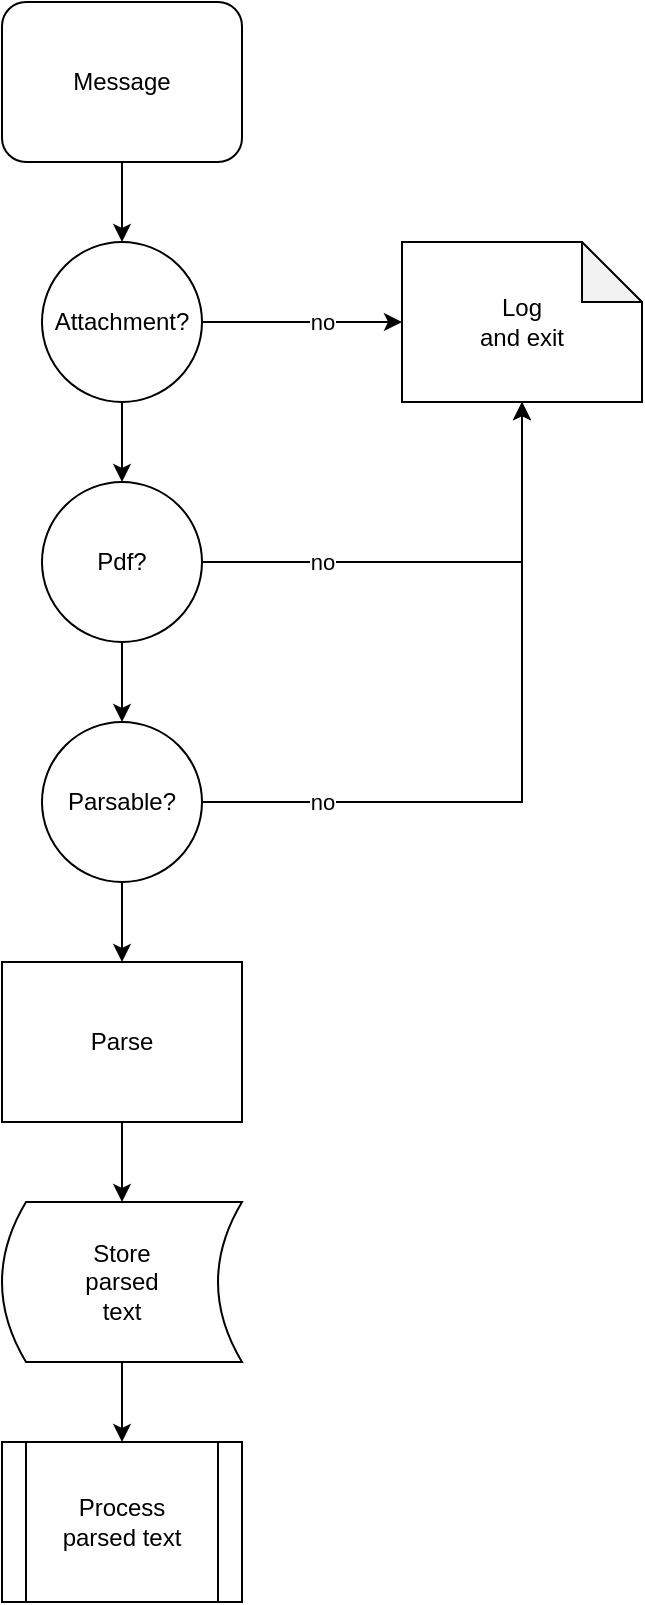 <mxfile version="13.1.3" pages="3">
    <diagram id="6hGFLwfOUW9BJ-s0fimq" name="process message">
        <mxGraphModel dx="799" dy="663" grid="1" gridSize="10" guides="1" tooltips="1" connect="1" arrows="1" fold="1" page="1" pageScale="1" pageWidth="827" pageHeight="1169" math="0" shadow="0">
            <root>
                <mxCell id="0"/>
                <mxCell id="1" parent="0"/>
                <mxCell id="24" value="Process&lt;br&gt;parsed text" style="shape=process;whiteSpace=wrap;html=1;backgroundOutline=1;" parent="1" vertex="1">
                    <mxGeometry x="40" y="760" width="120" height="80" as="geometry"/>
                </mxCell>
                <mxCell id="5hCIpTgkA4e_dHlcpvVI-35" style="edgeStyle=orthogonalEdgeStyle;rounded=0;orthogonalLoop=1;jettySize=auto;html=1;exitX=0.5;exitY=1;exitDx=0;exitDy=0;entryX=0.5;entryY=0;entryDx=0;entryDy=0;" parent="1" source="27" target="5hCIpTgkA4e_dHlcpvVI-31" edge="1">
                    <mxGeometry relative="1" as="geometry"/>
                </mxCell>
                <mxCell id="27" value="Message" style="rounded=1;whiteSpace=wrap;html=1;" parent="1" vertex="1">
                    <mxGeometry x="40" y="40" width="120" height="80" as="geometry"/>
                </mxCell>
                <mxCell id="ih-mNc5Shw5QJN74bIYA-37" value="Log&lt;br&gt;and exit" style="shape=note;whiteSpace=wrap;html=1;backgroundOutline=1;darkOpacity=0.05;" parent="1" vertex="1">
                    <mxGeometry x="240" y="160" width="120" height="80" as="geometry"/>
                </mxCell>
                <mxCell id="5hCIpTgkA4e_dHlcpvVI-36" style="edgeStyle=orthogonalEdgeStyle;rounded=0;orthogonalLoop=1;jettySize=auto;html=1;exitX=0.5;exitY=1;exitDx=0;exitDy=0;entryX=0.5;entryY=0;entryDx=0;entryDy=0;" parent="1" source="5hCIpTgkA4e_dHlcpvVI-31" target="5hCIpTgkA4e_dHlcpvVI-32" edge="1">
                    <mxGeometry relative="1" as="geometry"/>
                </mxCell>
                <mxCell id="5hCIpTgkA4e_dHlcpvVI-40" style="edgeStyle=orthogonalEdgeStyle;rounded=0;orthogonalLoop=1;jettySize=auto;html=1;exitX=1;exitY=0.5;exitDx=0;exitDy=0;entryX=0;entryY=0.5;entryDx=0;entryDy=0;entryPerimeter=0;" parent="1" source="5hCIpTgkA4e_dHlcpvVI-31" target="ih-mNc5Shw5QJN74bIYA-37" edge="1">
                    <mxGeometry relative="1" as="geometry"/>
                </mxCell>
                <mxCell id="5hCIpTgkA4e_dHlcpvVI-43" value="no" style="edgeLabel;html=1;align=center;verticalAlign=middle;resizable=0;points=[];" parent="5hCIpTgkA4e_dHlcpvVI-40" vertex="1" connectable="0">
                    <mxGeometry x="-0.2" relative="1" as="geometry">
                        <mxPoint x="20" as="offset"/>
                    </mxGeometry>
                </mxCell>
                <mxCell id="5hCIpTgkA4e_dHlcpvVI-31" value="Attachment?" style="ellipse;whiteSpace=wrap;html=1;aspect=fixed;" parent="1" vertex="1">
                    <mxGeometry x="60" y="160" width="80" height="80" as="geometry"/>
                </mxCell>
                <mxCell id="5hCIpTgkA4e_dHlcpvVI-37" style="edgeStyle=orthogonalEdgeStyle;rounded=0;orthogonalLoop=1;jettySize=auto;html=1;exitX=0.5;exitY=1;exitDx=0;exitDy=0;entryX=0.5;entryY=0;entryDx=0;entryDy=0;" parent="1" source="5hCIpTgkA4e_dHlcpvVI-32" target="5hCIpTgkA4e_dHlcpvVI-33" edge="1">
                    <mxGeometry relative="1" as="geometry"/>
                </mxCell>
                <mxCell id="5hCIpTgkA4e_dHlcpvVI-41" style="edgeStyle=orthogonalEdgeStyle;rounded=0;orthogonalLoop=1;jettySize=auto;html=1;exitX=1;exitY=0.5;exitDx=0;exitDy=0;entryX=0.5;entryY=1;entryDx=0;entryDy=0;entryPerimeter=0;" parent="1" source="5hCIpTgkA4e_dHlcpvVI-32" target="ih-mNc5Shw5QJN74bIYA-37" edge="1">
                    <mxGeometry relative="1" as="geometry"/>
                </mxCell>
                <mxCell id="5hCIpTgkA4e_dHlcpvVI-45" value="no" style="edgeLabel;html=1;align=center;verticalAlign=middle;resizable=0;points=[];" parent="5hCIpTgkA4e_dHlcpvVI-41" vertex="1" connectable="0">
                    <mxGeometry x="-0.467" y="2" relative="1" as="geometry">
                        <mxPoint x="-3.81" y="2" as="offset"/>
                    </mxGeometry>
                </mxCell>
                <mxCell id="5hCIpTgkA4e_dHlcpvVI-32" value="Pdf?" style="ellipse;whiteSpace=wrap;html=1;aspect=fixed;" parent="1" vertex="1">
                    <mxGeometry x="60" y="280" width="80" height="80" as="geometry"/>
                </mxCell>
                <mxCell id="5hCIpTgkA4e_dHlcpvVI-38" style="edgeStyle=orthogonalEdgeStyle;rounded=0;orthogonalLoop=1;jettySize=auto;html=1;exitX=0.5;exitY=1;exitDx=0;exitDy=0;entryX=0.5;entryY=0;entryDx=0;entryDy=0;" parent="1" source="5hCIpTgkA4e_dHlcpvVI-33" target="5hCIpTgkA4e_dHlcpvVI-34" edge="1">
                    <mxGeometry relative="1" as="geometry"/>
                </mxCell>
                <mxCell id="5hCIpTgkA4e_dHlcpvVI-42" style="edgeStyle=orthogonalEdgeStyle;rounded=0;orthogonalLoop=1;jettySize=auto;html=1;exitX=1;exitY=0.5;exitDx=0;exitDy=0;entryX=0.5;entryY=1;entryDx=0;entryDy=0;entryPerimeter=0;" parent="1" source="5hCIpTgkA4e_dHlcpvVI-33" target="ih-mNc5Shw5QJN74bIYA-37" edge="1">
                    <mxGeometry relative="1" as="geometry"/>
                </mxCell>
                <mxCell id="5hCIpTgkA4e_dHlcpvVI-46" value="no" style="edgeLabel;html=1;align=center;verticalAlign=middle;resizable=0;points=[];" parent="5hCIpTgkA4e_dHlcpvVI-42" vertex="1" connectable="0">
                    <mxGeometry x="-0.656" y="2" relative="1" as="geometry">
                        <mxPoint x="-1.9" y="2" as="offset"/>
                    </mxGeometry>
                </mxCell>
                <mxCell id="5hCIpTgkA4e_dHlcpvVI-33" value="Parsable?" style="ellipse;whiteSpace=wrap;html=1;aspect=fixed;" parent="1" vertex="1">
                    <mxGeometry x="60" y="400" width="80" height="80" as="geometry"/>
                </mxCell>
                <mxCell id="5hCIpTgkA4e_dHlcpvVI-52" value="" style="edgeStyle=orthogonalEdgeStyle;rounded=0;orthogonalLoop=1;jettySize=auto;html=1;" parent="1" source="5hCIpTgkA4e_dHlcpvVI-34" target="5hCIpTgkA4e_dHlcpvVI-51" edge="1">
                    <mxGeometry relative="1" as="geometry"/>
                </mxCell>
                <mxCell id="5hCIpTgkA4e_dHlcpvVI-34" value="Parse" style="rounded=0;whiteSpace=wrap;html=1;" parent="1" vertex="1">
                    <mxGeometry x="40" y="520" width="120" height="80" as="geometry"/>
                </mxCell>
                <mxCell id="5hCIpTgkA4e_dHlcpvVI-53" value="" style="edgeStyle=orthogonalEdgeStyle;rounded=0;orthogonalLoop=1;jettySize=auto;html=1;" parent="1" source="5hCIpTgkA4e_dHlcpvVI-51" target="24" edge="1">
                    <mxGeometry relative="1" as="geometry"/>
                </mxCell>
                <mxCell id="5hCIpTgkA4e_dHlcpvVI-51" value="&lt;span&gt;Store&lt;/span&gt;&lt;br&gt;&lt;span&gt;parsed&lt;/span&gt;&lt;br&gt;&lt;span&gt;text&lt;/span&gt;" style="shape=dataStorage;whiteSpace=wrap;html=1;" parent="1" vertex="1">
                    <mxGeometry x="40" y="640" width="120" height="80" as="geometry"/>
                </mxCell>
            </root>
        </mxGraphModel>
    </diagram>
    <diagram id="X0i2umhpxy6HBcnnzET7" name="process parsed text">
        <mxGraphModel dx="799" dy="663" grid="1" gridSize="10" guides="1" tooltips="1" connect="1" arrows="1" fold="1" page="1" pageScale="1" pageWidth="850" pageHeight="1100" math="0" shadow="0">
            <root>
                <mxCell id="o7PPtioLwJm91Y4R-C-H-0"/>
                <mxCell id="o7PPtioLwJm91Y4R-C-H-1" parent="o7PPtioLwJm91Y4R-C-H-0"/>
                <mxCell id="o7PPtioLwJm91Y4R-C-H-33" style="edgeStyle=orthogonalEdgeStyle;rounded=0;orthogonalLoop=1;jettySize=auto;html=1;exitX=1;exitY=0.5;exitDx=0;exitDy=0;entryX=0;entryY=0.5;entryDx=0;entryDy=0;" parent="o7PPtioLwJm91Y4R-C-H-1" source="o7PPtioLwJm91Y4R-C-H-3" target="o7PPtioLwJm91Y4R-C-H-5" edge="1">
                    <mxGeometry relative="1" as="geometry"/>
                </mxCell>
                <mxCell id="o7PPtioLwJm91Y4R-C-H-35" style="edgeStyle=orthogonalEdgeStyle;rounded=0;orthogonalLoop=1;jettySize=auto;html=1;exitX=0.5;exitY=1;exitDx=0;exitDy=0;entryX=0;entryY=0.5;entryDx=0;entryDy=0;" parent="o7PPtioLwJm91Y4R-C-H-1" source="o7PPtioLwJm91Y4R-C-H-3" target="o7PPtioLwJm91Y4R-C-H-34" edge="1">
                    <mxGeometry relative="1" as="geometry"/>
                </mxCell>
                <mxCell id="o7PPtioLwJm91Y4R-C-H-3" value="Parsed text" style="rounded=1;whiteSpace=wrap;html=1;" parent="o7PPtioLwJm91Y4R-C-H-1" vertex="1">
                    <mxGeometry x="40" y="40" width="120" height="80" as="geometry"/>
                </mxCell>
                <mxCell id="o7PPtioLwJm91Y4R-C-H-31" value="" style="edgeStyle=orthogonalEdgeStyle;rounded=0;orthogonalLoop=1;jettySize=auto;html=1;" parent="o7PPtioLwJm91Y4R-C-H-1" source="o7PPtioLwJm91Y4R-C-H-5" target="o7PPtioLwJm91Y4R-C-H-7" edge="1">
                    <mxGeometry relative="1" as="geometry"/>
                </mxCell>
                <mxCell id="o7PPtioLwJm91Y4R-C-H-5" value="Remove&lt;br&gt;whitespace" style="rounded=0;whiteSpace=wrap;html=1;" parent="o7PPtioLwJm91Y4R-C-H-1" vertex="1">
                    <mxGeometry x="200" y="40" width="120" height="80" as="geometry"/>
                </mxCell>
                <mxCell id="o7PPtioLwJm91Y4R-C-H-40" value="" style="edgeStyle=orthogonalEdgeStyle;rounded=0;orthogonalLoop=1;jettySize=auto;html=1;" parent="o7PPtioLwJm91Y4R-C-H-1" source="o7PPtioLwJm91Y4R-C-H-7" target="o7PPtioLwJm91Y4R-C-H-9" edge="1">
                    <mxGeometry relative="1" as="geometry"/>
                </mxCell>
                <mxCell id="o7PPtioLwJm91Y4R-C-H-7" value="Replace month names with month numbers" style="rounded=0;whiteSpace=wrap;html=1;" parent="o7PPtioLwJm91Y4R-C-H-1" vertex="1">
                    <mxGeometry x="360" y="40" width="120" height="80" as="geometry"/>
                </mxCell>
                <mxCell id="o7PPtioLwJm91Y4R-C-H-23" style="edgeStyle=orthogonalEdgeStyle;rounded=0;orthogonalLoop=1;jettySize=auto;html=1;exitX=0.5;exitY=1;exitDx=0;exitDy=0;entryX=0.5;entryY=0;entryDx=0;entryDy=0;" parent="o7PPtioLwJm91Y4R-C-H-1" source="o7PPtioLwJm91Y4R-C-H-9" target="o7PPtioLwJm91Y4R-C-H-14" edge="1">
                    <mxGeometry relative="1" as="geometry"/>
                </mxCell>
                <mxCell id="o7PPtioLwJm91Y4R-C-H-9" value="Find all datestrings&lt;br&gt;in parsed text" style="rounded=0;whiteSpace=wrap;html=1;" parent="o7PPtioLwJm91Y4R-C-H-1" vertex="1">
                    <mxGeometry x="360" y="160" width="120" height="80" as="geometry"/>
                </mxCell>
                <mxCell id="o7PPtioLwJm91Y4R-C-H-25" style="edgeStyle=orthogonalEdgeStyle;rounded=0;orthogonalLoop=1;jettySize=auto;html=1;exitX=0.5;exitY=1;exitDx=0;exitDy=0;entryX=0.5;entryY=0;entryDx=0;entryDy=0;" parent="o7PPtioLwJm91Y4R-C-H-1" source="o7PPtioLwJm91Y4R-C-H-11" target="o7PPtioLwJm91Y4R-C-H-18" edge="1">
                    <mxGeometry relative="1" as="geometry"/>
                </mxCell>
                <mxCell id="o7PPtioLwJm91Y4R-C-H-11" value="Get earliest date" style="rounded=0;whiteSpace=wrap;html=1;" parent="o7PPtioLwJm91Y4R-C-H-1" vertex="1">
                    <mxGeometry x="360" y="400" width="120" height="80" as="geometry"/>
                </mxCell>
                <mxCell id="o7PPtioLwJm91Y4R-C-H-24" style="edgeStyle=orthogonalEdgeStyle;rounded=0;orthogonalLoop=1;jettySize=auto;html=1;exitX=0.5;exitY=1;exitDx=0;exitDy=0;entryX=0.5;entryY=0;entryDx=0;entryDy=0;" parent="o7PPtioLwJm91Y4R-C-H-1" source="o7PPtioLwJm91Y4R-C-H-14" target="o7PPtioLwJm91Y4R-C-H-11" edge="1">
                    <mxGeometry relative="1" as="geometry"/>
                </mxCell>
                <mxCell id="o7PPtioLwJm91Y4R-C-H-28" style="edgeStyle=orthogonalEdgeStyle;rounded=0;orthogonalLoop=1;jettySize=auto;html=1;exitX=1;exitY=0.5;exitDx=0;exitDy=0;entryX=0;entryY=0.5;entryDx=0;entryDy=0;entryPerimeter=0;" parent="o7PPtioLwJm91Y4R-C-H-1" source="o7PPtioLwJm91Y4R-C-H-14" target="o7PPtioLwJm91Y4R-C-H-15" edge="1">
                    <mxGeometry relative="1" as="geometry"/>
                </mxCell>
                <mxCell id="o7PPtioLwJm91Y4R-C-H-45" value="no" style="edgeLabel;html=1;align=center;verticalAlign=middle;resizable=0;points=[];" parent="o7PPtioLwJm91Y4R-C-H-28" vertex="1" connectable="0">
                    <mxGeometry x="0.24" relative="1" as="geometry">
                        <mxPoint x="-2.29" as="offset"/>
                    </mxGeometry>
                </mxCell>
                <mxCell id="o7PPtioLwJm91Y4R-C-H-14" value="Dates&lt;br&gt;found?" style="ellipse;whiteSpace=wrap;html=1;aspect=fixed;" parent="o7PPtioLwJm91Y4R-C-H-1" vertex="1">
                    <mxGeometry x="380" y="280" width="80" height="80" as="geometry"/>
                </mxCell>
                <mxCell id="o7PPtioLwJm91Y4R-C-H-15" value="Log&lt;br&gt;and exit" style="shape=note;whiteSpace=wrap;html=1;backgroundOutline=1;darkOpacity=0.05;" parent="o7PPtioLwJm91Y4R-C-H-1" vertex="1">
                    <mxGeometry x="560" y="280" width="120" height="80" as="geometry"/>
                </mxCell>
                <mxCell id="o7PPtioLwJm91Y4R-C-H-19" style="edgeStyle=orthogonalEdgeStyle;rounded=0;orthogonalLoop=1;jettySize=auto;html=1;exitX=1;exitY=0.5;exitDx=0;exitDy=0;entryX=0;entryY=0.5;entryDx=0;entryDy=0;" parent="o7PPtioLwJm91Y4R-C-H-1" source="o7PPtioLwJm91Y4R-C-H-17" target="o7PPtioLwJm91Y4R-C-H-18" edge="1">
                    <mxGeometry relative="1" as="geometry"/>
                </mxCell>
                <mxCell id="o7PPtioLwJm91Y4R-C-H-17" value="Population&lt;br&gt;database" style="shape=cylinder;whiteSpace=wrap;html=1;boundedLbl=1;backgroundOutline=1;" parent="o7PPtioLwJm91Y4R-C-H-1" vertex="1">
                    <mxGeometry x="200" y="520" width="120" height="80" as="geometry"/>
                </mxCell>
                <mxCell id="o7PPtioLwJm91Y4R-C-H-30" style="edgeStyle=orthogonalEdgeStyle;rounded=0;orthogonalLoop=1;jettySize=auto;html=1;exitX=0.5;exitY=1;exitDx=0;exitDy=0;entryX=0.5;entryY=0;entryDx=0;entryDy=0;" parent="o7PPtioLwJm91Y4R-C-H-1" source="o7PPtioLwJm91Y4R-C-H-18" target="o7PPtioLwJm91Y4R-C-H-26" edge="1">
                    <mxGeometry relative="1" as="geometry"/>
                </mxCell>
                <mxCell id="o7PPtioLwJm91Y4R-C-H-18" value="Search population&lt;br&gt;by birth date" style="rounded=0;whiteSpace=wrap;html=1;" parent="o7PPtioLwJm91Y4R-C-H-1" vertex="1">
                    <mxGeometry x="360" y="520" width="120" height="80" as="geometry"/>
                </mxCell>
                <mxCell id="o7PPtioLwJm91Y4R-C-H-29" style="edgeStyle=orthogonalEdgeStyle;rounded=0;orthogonalLoop=1;jettySize=auto;html=1;exitX=1;exitY=0.5;exitDx=0;exitDy=0;entryX=0.5;entryY=1;entryDx=0;entryDy=0;entryPerimeter=0;" parent="o7PPtioLwJm91Y4R-C-H-1" source="o7PPtioLwJm91Y4R-C-H-26" target="o7PPtioLwJm91Y4R-C-H-15" edge="1">
                    <mxGeometry relative="1" as="geometry"/>
                </mxCell>
                <mxCell id="o7PPtioLwJm91Y4R-C-H-44" value="no" style="edgeLabel;html=1;align=center;verticalAlign=middle;resizable=0;points=[];" parent="o7PPtioLwJm91Y4R-C-H-29" vertex="1" connectable="0">
                    <mxGeometry x="-0.727" y="1" relative="1" as="geometry">
                        <mxPoint x="-5.14" y="0.99" as="offset"/>
                    </mxGeometry>
                </mxCell>
                <mxCell id="o7PPtioLwJm91Y4R-C-H-36" style="edgeStyle=orthogonalEdgeStyle;rounded=0;orthogonalLoop=1;jettySize=auto;html=1;exitX=0.5;exitY=1;exitDx=0;exitDy=0;entryX=0.5;entryY=0;entryDx=0;entryDy=0;" parent="o7PPtioLwJm91Y4R-C-H-1" source="o7PPtioLwJm91Y4R-C-H-26" target="o7PPtioLwJm91Y4R-C-H-34" edge="1">
                    <mxGeometry relative="1" as="geometry"/>
                </mxCell>
                <mxCell id="o7PPtioLwJm91Y4R-C-H-26" value="Students found?" style="ellipse;whiteSpace=wrap;html=1;aspect=fixed;" parent="o7PPtioLwJm91Y4R-C-H-1" vertex="1">
                    <mxGeometry x="380" y="640" width="80" height="80" as="geometry"/>
                </mxCell>
                <mxCell id="o7PPtioLwJm91Y4R-C-H-38" style="edgeStyle=orthogonalEdgeStyle;rounded=0;orthogonalLoop=1;jettySize=auto;html=1;exitX=0.5;exitY=1;exitDx=0;exitDy=0;entryX=0.5;entryY=0;entryDx=0;entryDy=0;" parent="o7PPtioLwJm91Y4R-C-H-1" source="o7PPtioLwJm91Y4R-C-H-34" target="o7PPtioLwJm91Y4R-C-H-37" edge="1">
                    <mxGeometry relative="1" as="geometry"/>
                </mxCell>
                <mxCell id="o7PPtioLwJm91Y4R-C-H-34" value="Search text&lt;br&gt;for names" style="rounded=0;whiteSpace=wrap;html=1;" parent="o7PPtioLwJm91Y4R-C-H-1" vertex="1">
                    <mxGeometry x="360" y="760" width="120" height="80" as="geometry"/>
                </mxCell>
                <mxCell id="o7PPtioLwJm91Y4R-C-H-39" style="edgeStyle=orthogonalEdgeStyle;rounded=0;orthogonalLoop=1;jettySize=auto;html=1;exitX=1;exitY=0.5;exitDx=0;exitDy=0;entryX=0.5;entryY=1;entryDx=0;entryDy=0;entryPerimeter=0;" parent="o7PPtioLwJm91Y4R-C-H-1" source="o7PPtioLwJm91Y4R-C-H-37" target="o7PPtioLwJm91Y4R-C-H-15" edge="1">
                    <mxGeometry relative="1" as="geometry"/>
                </mxCell>
                <mxCell id="o7PPtioLwJm91Y4R-C-H-46" value="no" style="edgeLabel;html=1;align=center;verticalAlign=middle;resizable=0;points=[];" parent="o7PPtioLwJm91Y4R-C-H-39" vertex="1" connectable="0">
                    <mxGeometry x="-0.831" relative="1" as="geometry">
                        <mxPoint y="-0.01" as="offset"/>
                    </mxGeometry>
                </mxCell>
                <mxCell id="o7PPtioLwJm91Y4R-C-H-43" style="edgeStyle=orthogonalEdgeStyle;rounded=0;orthogonalLoop=1;jettySize=auto;html=1;exitX=0.5;exitY=1;exitDx=0;exitDy=0;entryX=0.5;entryY=0;entryDx=0;entryDy=0;" parent="o7PPtioLwJm91Y4R-C-H-1" source="o7PPtioLwJm91Y4R-C-H-37" target="o7PPtioLwJm91Y4R-C-H-42" edge="1">
                    <mxGeometry relative="1" as="geometry"/>
                </mxCell>
                <mxCell id="o7PPtioLwJm91Y4R-C-H-37" value="At least one name&lt;br&gt;found?" style="ellipse;whiteSpace=wrap;html=1;aspect=fixed;" parent="o7PPtioLwJm91Y4R-C-H-1" vertex="1">
                    <mxGeometry x="380" y="880" width="80" height="80" as="geometry"/>
                </mxCell>
                <mxCell id="o7PPtioLwJm91Y4R-C-H-42" value="Process&lt;br&gt;search&lt;br&gt;results" style="shape=process;whiteSpace=wrap;html=1;backgroundOutline=1;" parent="o7PPtioLwJm91Y4R-C-H-1" vertex="1">
                    <mxGeometry x="360" y="1000" width="120" height="80" as="geometry"/>
                </mxCell>
            </root>
        </mxGraphModel>
    </diagram>
    <diagram id="gBJhi-CYLWCV6MzVUkvj" name="process search results">
        <mxGraphModel dx="799" dy="663" grid="1" gridSize="10" guides="1" tooltips="1" connect="1" arrows="1" fold="1" page="1" pageScale="1" pageWidth="850" pageHeight="1100" math="0" shadow="0">
            <root>
                <mxCell id="vqH2cecyx5c3MDHXzUx--0"/>
                <mxCell id="vqH2cecyx5c3MDHXzUx--1" parent="vqH2cecyx5c3MDHXzUx--0"/>
                <mxCell id="pEkEch0gE6Ih2ToC54kg-2" style="edgeStyle=orthogonalEdgeStyle;rounded=0;orthogonalLoop=1;jettySize=auto;html=1;exitX=1;exitY=0.5;exitDx=0;exitDy=0;entryX=0;entryY=0.5;entryDx=0;entryDy=0;" parent="vqH2cecyx5c3MDHXzUx--1" source="GtzwkO9TtUQu69V3Sq_b-0" target="wlq_eFnl21UUApRdpapa-3" edge="1">
                    <mxGeometry relative="1" as="geometry"/>
                </mxCell>
                <mxCell id="GtzwkO9TtUQu69V3Sq_b-0" value="Search&lt;br&gt;results" style="rounded=1;whiteSpace=wrap;html=1;" parent="vqH2cecyx5c3MDHXzUx--1" vertex="1">
                    <mxGeometry x="40" y="40" width="120" height="80" as="geometry"/>
                </mxCell>
                <mxCell id="gJMQ-DvtdsMSQ0ncnqwh-4" value="" style="edgeStyle=orthogonalEdgeStyle;rounded=0;orthogonalLoop=1;jettySize=auto;html=1;" parent="vqH2cecyx5c3MDHXzUx--1" source="2jK05yiLtZNlvFL7ZgjB-0" target="wlq_eFnl21UUApRdpapa-0" edge="1">
                    <mxGeometry relative="1" as="geometry"/>
                </mxCell>
                <mxCell id="gJMQ-DvtdsMSQ0ncnqwh-20" value="yes" style="edgeLabel;html=1;align=center;verticalAlign=middle;resizable=0;points=[];" parent="gJMQ-DvtdsMSQ0ncnqwh-4" vertex="1" connectable="0">
                    <mxGeometry x="-0.275" relative="1" as="geometry">
                        <mxPoint x="-3.45" as="offset"/>
                    </mxGeometry>
                </mxCell>
                <mxCell id="Jz7Lx4GVMu8L7BJ4GWNq-1" value="" style="edgeStyle=orthogonalEdgeStyle;rounded=0;orthogonalLoop=1;jettySize=auto;html=1;" edge="1" parent="vqH2cecyx5c3MDHXzUx--1" source="2jK05yiLtZNlvFL7ZgjB-0" target="Jz7Lx4GVMu8L7BJ4GWNq-0">
                    <mxGeometry relative="1" as="geometry"/>
                </mxCell>
                <mxCell id="2jK05yiLtZNlvFL7ZgjB-0" value="Results &amp;gt; 1?" style="ellipse;whiteSpace=wrap;html=1;aspect=fixed;" parent="vqH2cecyx5c3MDHXzUx--1" vertex="1">
                    <mxGeometry x="220" y="280" width="80" height="80" as="geometry"/>
                </mxCell>
                <mxCell id="gJMQ-DvtdsMSQ0ncnqwh-5" value="" style="edgeStyle=orthogonalEdgeStyle;rounded=0;orthogonalLoop=1;jettySize=auto;html=1;" parent="vqH2cecyx5c3MDHXzUx--1" source="wlq_eFnl21UUApRdpapa-0" target="80aDG0RBbNLPTDQ7DMa1-4" edge="1">
                    <mxGeometry relative="1" as="geometry"/>
                </mxCell>
                <mxCell id="wlq_eFnl21UUApRdpapa-0" value="More than&lt;br&gt;1 student?" style="ellipse;whiteSpace=wrap;html=1;aspect=fixed;" parent="vqH2cecyx5c3MDHXzUx--1" vertex="1">
                    <mxGeometry x="420" y="280" width="80" height="80" as="geometry"/>
                </mxCell>
                <mxCell id="gJMQ-DvtdsMSQ0ncnqwh-12" style="edgeStyle=orthogonalEdgeStyle;rounded=0;orthogonalLoop=1;jettySize=auto;html=1;entryX=0;entryY=0.5;entryDx=0;entryDy=0;" parent="vqH2cecyx5c3MDHXzUx--1" source="wlq_eFnl21UUApRdpapa-1" target="gJMQ-DvtdsMSQ0ncnqwh-7" edge="1">
                    <mxGeometry relative="1" as="geometry"/>
                </mxCell>
                <mxCell id="gJMQ-DvtdsMSQ0ncnqwh-21" value="yes" style="edgeLabel;html=1;align=center;verticalAlign=middle;resizable=0;points=[];" parent="gJMQ-DvtdsMSQ0ncnqwh-12" vertex="1" connectable="0">
                    <mxGeometry x="-0.227" y="1" relative="1" as="geometry">
                        <mxPoint y="1" as="offset"/>
                    </mxGeometry>
                </mxCell>
                <mxCell id="gJMQ-DvtdsMSQ0ncnqwh-17" value="" style="edgeStyle=orthogonalEdgeStyle;rounded=0;orthogonalLoop=1;jettySize=auto;html=1;" parent="vqH2cecyx5c3MDHXzUx--1" source="wlq_eFnl21UUApRdpapa-1" target="gJMQ-DvtdsMSQ0ncnqwh-16" edge="1">
                    <mxGeometry relative="1" as="geometry"/>
                </mxCell>
                <mxCell id="wlq_eFnl21UUApRdpapa-1" value="Central?" style="ellipse;whiteSpace=wrap;html=1;aspect=fixed;" parent="vqH2cecyx5c3MDHXzUx--1" vertex="1">
                    <mxGeometry x="220" y="520" width="80" height="80" as="geometry"/>
                </mxCell>
                <mxCell id="pEkEch0gE6Ih2ToC54kg-3" style="edgeStyle=orthogonalEdgeStyle;rounded=0;orthogonalLoop=1;jettySize=auto;html=1;exitX=0.5;exitY=1;exitDx=0;exitDy=0;entryX=0.5;entryY=0;entryDx=0;entryDy=0;" parent="vqH2cecyx5c3MDHXzUx--1" source="wlq_eFnl21UUApRdpapa-3" target="pEkEch0gE6Ih2ToC54kg-0" edge="1">
                    <mxGeometry relative="1" as="geometry"/>
                </mxCell>
                <mxCell id="wlq_eFnl21UUApRdpapa-3" value="Remove&lt;br&gt;cancelled&lt;br&gt;applications" style="rounded=0;whiteSpace=wrap;html=1;" parent="vqH2cecyx5c3MDHXzUx--1" vertex="1">
                    <mxGeometry x="200" y="40" width="120" height="80" as="geometry"/>
                </mxCell>
                <mxCell id="80aDG0RBbNLPTDQ7DMa1-2" style="edgeStyle=orthogonalEdgeStyle;rounded=0;orthogonalLoop=1;jettySize=auto;html=1;exitX=0.5;exitY=1;exitDx=0;exitDy=0;entryX=0.5;entryY=0;entryDx=0;entryDy=0;" parent="vqH2cecyx5c3MDHXzUx--1" source="pEkEch0gE6Ih2ToC54kg-0" target="2jK05yiLtZNlvFL7ZgjB-0" edge="1">
                    <mxGeometry relative="1" as="geometry"/>
                </mxCell>
                <mxCell id="gJMQ-DvtdsMSQ0ncnqwh-0" value="" style="edgeStyle=orthogonalEdgeStyle;rounded=0;orthogonalLoop=1;jettySize=auto;html=1;" parent="vqH2cecyx5c3MDHXzUx--1" source="pEkEch0gE6Ih2ToC54kg-0" target="80aDG0RBbNLPTDQ7DMa1-4" edge="1">
                    <mxGeometry relative="1" as="geometry"/>
                </mxCell>
                <mxCell id="gJMQ-DvtdsMSQ0ncnqwh-19" value="yes" style="edgeLabel;html=1;align=center;verticalAlign=middle;resizable=0;points=[];" parent="gJMQ-DvtdsMSQ0ncnqwh-0" vertex="1" connectable="0">
                    <mxGeometry x="-0.268" y="2" relative="1" as="geometry">
                        <mxPoint x="3.45" y="2" as="offset"/>
                    </mxGeometry>
                </mxCell>
                <mxCell id="pEkEch0gE6Ih2ToC54kg-0" value="Results == 0?" style="ellipse;whiteSpace=wrap;html=1;aspect=fixed;" parent="vqH2cecyx5c3MDHXzUx--1" vertex="1">
                    <mxGeometry x="220" y="160" width="80" height="80" as="geometry"/>
                </mxCell>
                <mxCell id="80aDG0RBbNLPTDQ7DMa1-0" value="Log&lt;br&gt;and exit" style="shape=note;whiteSpace=wrap;html=1;backgroundOutline=1;darkOpacity=0.05;" parent="vqH2cecyx5c3MDHXzUx--1" vertex="1">
                    <mxGeometry x="600" y="160" width="120" height="80" as="geometry"/>
                </mxCell>
                <mxCell id="gJMQ-DvtdsMSQ0ncnqwh-1" value="" style="edgeStyle=orthogonalEdgeStyle;rounded=0;orthogonalLoop=1;jettySize=auto;html=1;" parent="vqH2cecyx5c3MDHXzUx--1" source="80aDG0RBbNLPTDQ7DMa1-4" target="80aDG0RBbNLPTDQ7DMa1-0" edge="1">
                    <mxGeometry relative="1" as="geometry"/>
                </mxCell>
                <mxCell id="80aDG0RBbNLPTDQ7DMa1-4" value="Move to&lt;br&gt;manual check" style="rounded=0;whiteSpace=wrap;html=1;" parent="vqH2cecyx5c3MDHXzUx--1" vertex="1">
                    <mxGeometry x="400" y="160" width="120" height="80" as="geometry"/>
                </mxCell>
                <mxCell id="gJMQ-DvtdsMSQ0ncnqwh-13" style="edgeStyle=orthogonalEdgeStyle;rounded=0;orthogonalLoop=1;jettySize=auto;html=1;entryX=0.5;entryY=1;entryDx=0;entryDy=0;entryPerimeter=0;" parent="vqH2cecyx5c3MDHXzUx--1" source="gJMQ-DvtdsMSQ0ncnqwh-7" target="80aDG0RBbNLPTDQ7DMa1-0" edge="1">
                    <mxGeometry relative="1" as="geometry"/>
                </mxCell>
                <mxCell id="gJMQ-DvtdsMSQ0ncnqwh-7" value="Move to&lt;br&gt;be processed" style="rounded=0;whiteSpace=wrap;html=1;" parent="vqH2cecyx5c3MDHXzUx--1" vertex="1">
                    <mxGeometry x="400" y="520" width="120" height="80" as="geometry"/>
                </mxCell>
                <mxCell id="gJMQ-DvtdsMSQ0ncnqwh-18" style="edgeStyle=orthogonalEdgeStyle;rounded=0;orthogonalLoop=1;jettySize=auto;html=1;entryX=0.5;entryY=1;entryDx=0;entryDy=0;entryPerimeter=0;" parent="vqH2cecyx5c3MDHXzUx--1" source="gJMQ-DvtdsMSQ0ncnqwh-16" target="80aDG0RBbNLPTDQ7DMa1-0" edge="1">
                    <mxGeometry relative="1" as="geometry">
                        <mxPoint x="620" y="240" as="targetPoint"/>
                    </mxGeometry>
                </mxCell>
                <mxCell id="gJMQ-DvtdsMSQ0ncnqwh-16" value="Forward to&lt;br&gt;faculty or&lt;br&gt;faculties" style="rounded=0;whiteSpace=wrap;html=1;" parent="vqH2cecyx5c3MDHXzUx--1" vertex="1">
                    <mxGeometry x="200" y="640" width="120" height="80" as="geometry"/>
                </mxCell>
                <mxCell id="Jz7Lx4GVMu8L7BJ4GWNq-2" value="" style="edgeStyle=orthogonalEdgeStyle;rounded=0;orthogonalLoop=1;jettySize=auto;html=1;" edge="1" parent="vqH2cecyx5c3MDHXzUx--1" source="Jz7Lx4GVMu8L7BJ4GWNq-0" target="wlq_eFnl21UUApRdpapa-1">
                    <mxGeometry relative="1" as="geometry"/>
                </mxCell>
                <mxCell id="Jz7Lx4GVMu8L7BJ4GWNq-0" value="Annotate&lt;br&gt;result" style="rounded=0;whiteSpace=wrap;html=1;" vertex="1" parent="vqH2cecyx5c3MDHXzUx--1">
                    <mxGeometry x="200" y="400" width="120" height="80" as="geometry"/>
                </mxCell>
            </root>
        </mxGraphModel>
    </diagram>
</mxfile>
